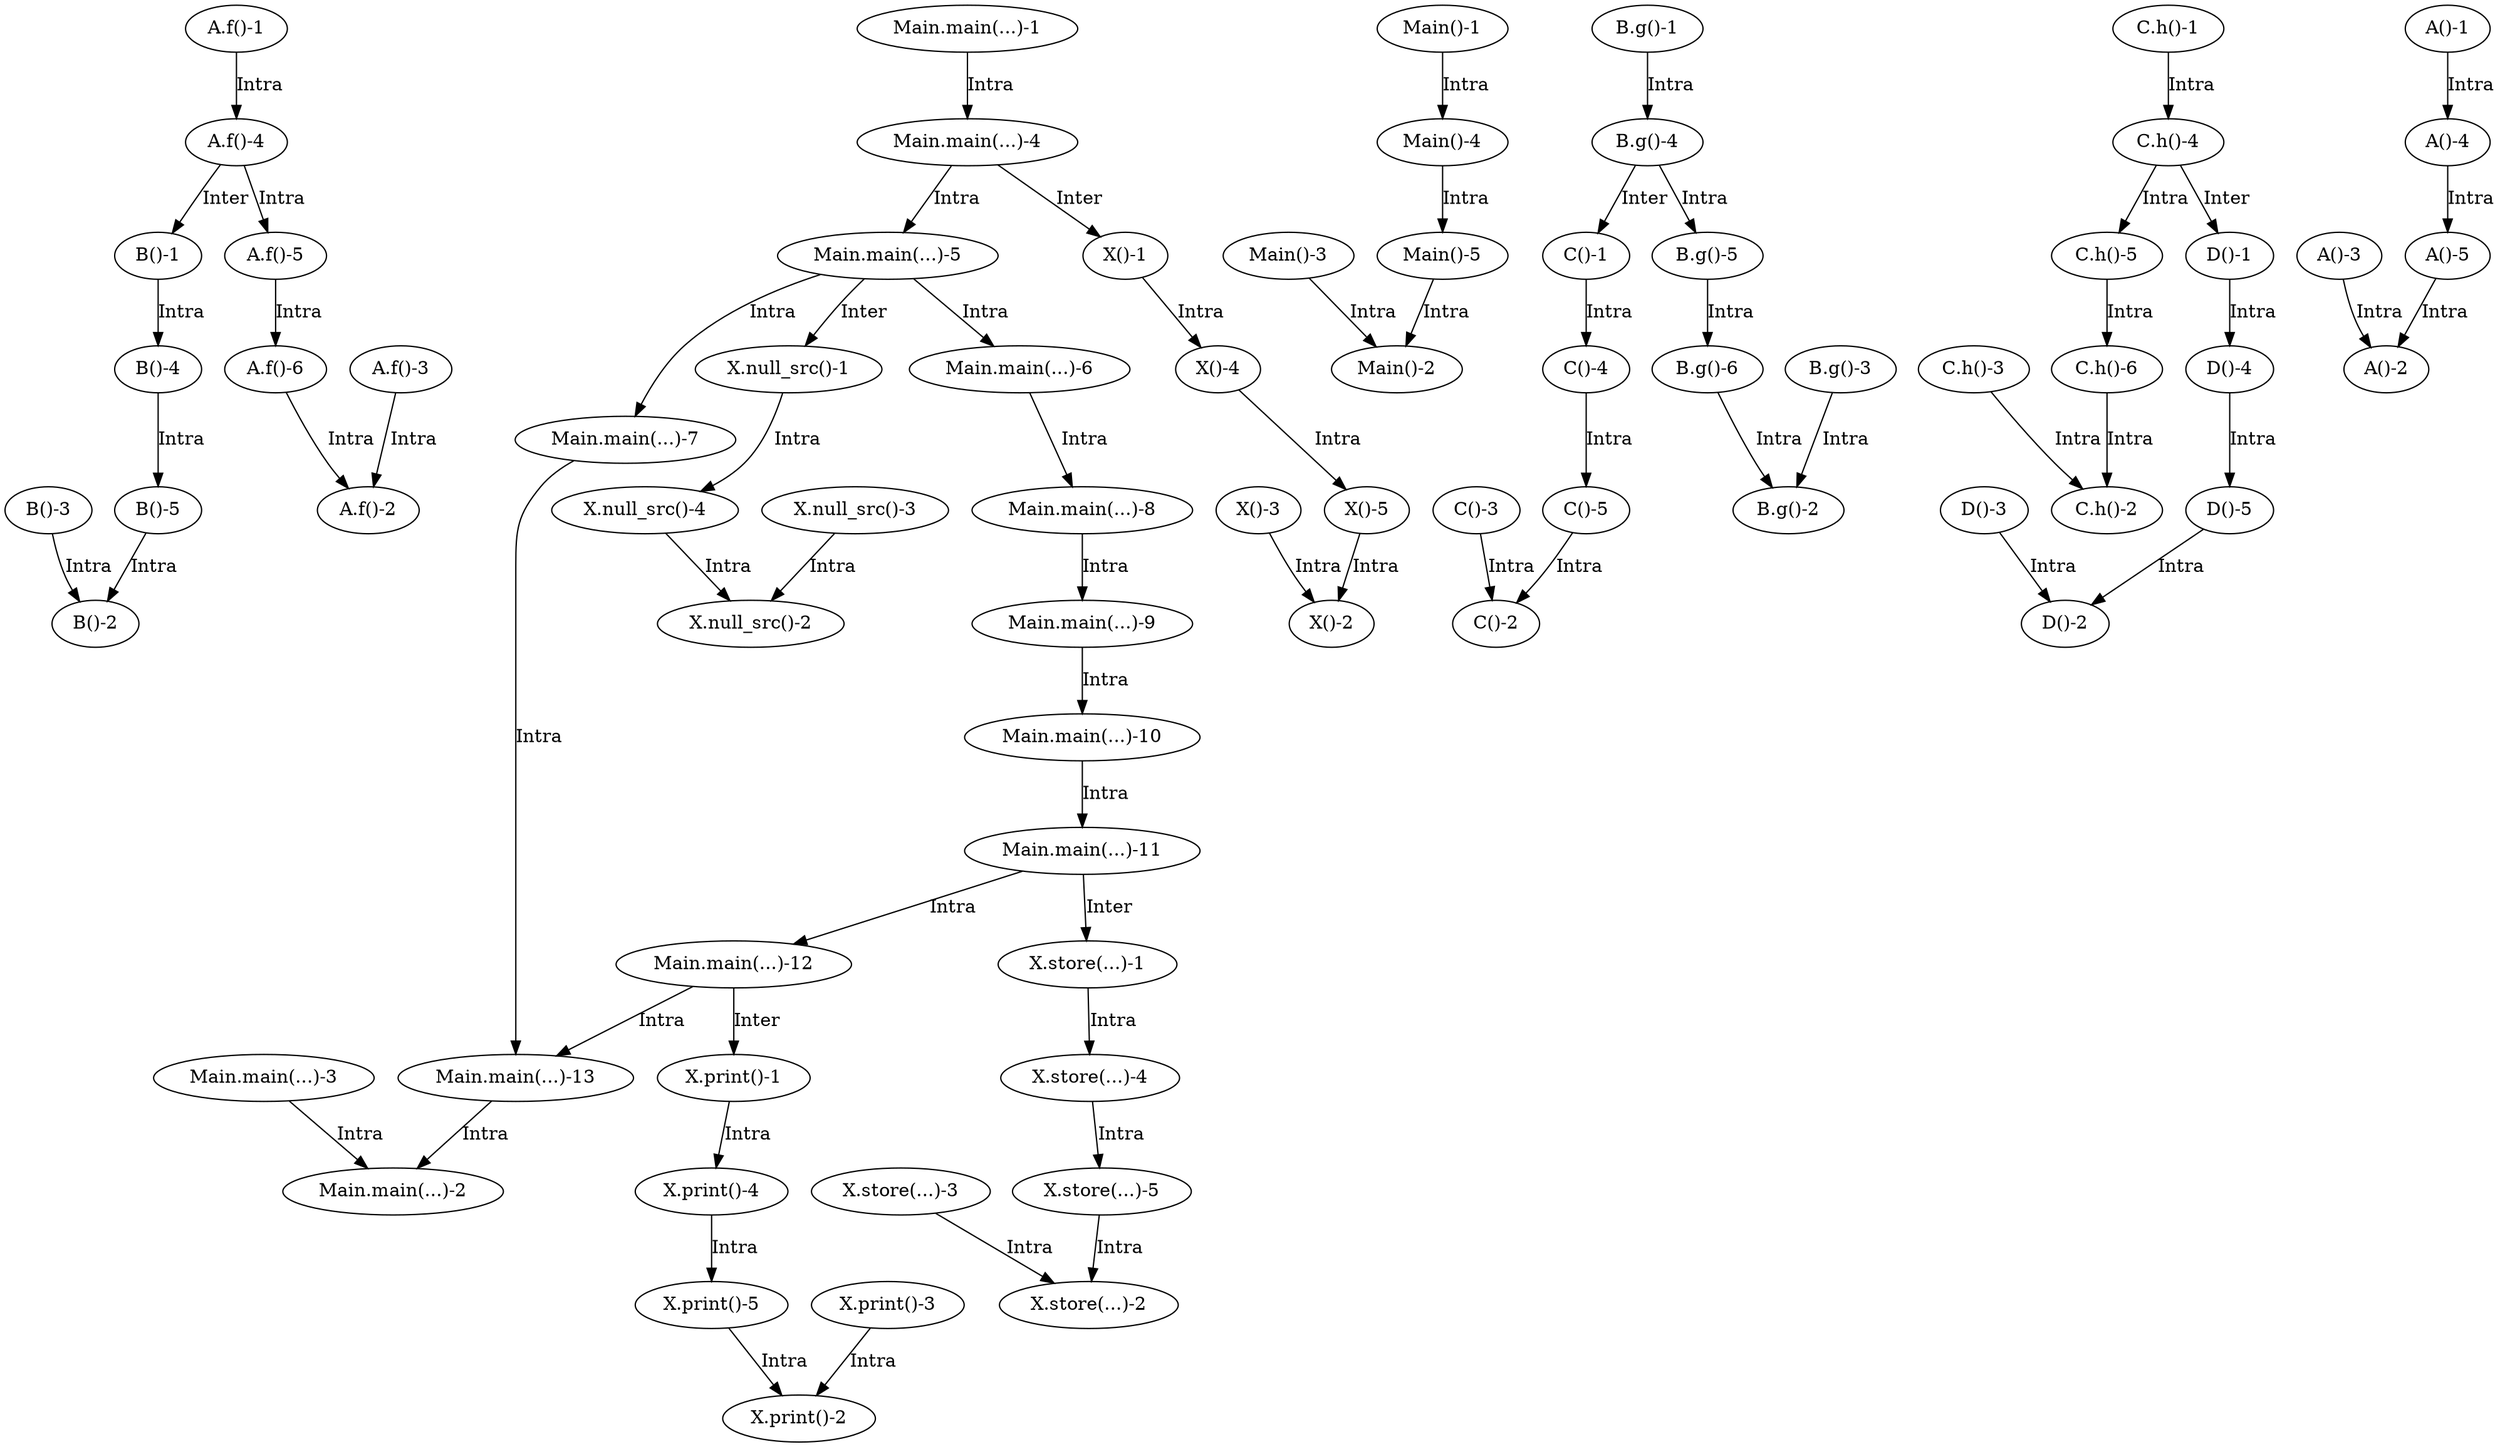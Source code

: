 digraph G {
  "A.f()-4";
  "Main.main(...)-4";
  "Main.main(...)-3";
  "Main()-3";
  "C()-3";
  "D()-4";
  "X.store(...)-2";
  "A.f()-3";
  "C()-5";
  "X.print()-5";
  "A.f()-6";
  "X.print()-1";
  "C()-1";
  "A()-5";
  "X()-4";
  "X()-3";
  "A()-4";
  "Main.main(...)-8";
  "B()-2";
  "B()-1";
  "Main.main(...)-1";
  "Main()-1";
  "X.store(...)-3";
  "Main.main(...)-12";
  "Main.main(...)-2";
  "C.h()-1";
  "Main.main(...)-9";
  "D()-2";
  "X.null_src()-3";
  "C()-2";
  "A()-1";
  "Main.main(...)-11";
  "C.h()-4";
  "B()-5";
  "Main.main(...)-5";
  "B()-4";
  "X.print()-2";
  "B.g()-6";
  "A.f()-2";
  "Main.main(...)-10";
  "Main.main(...)-7";
  "A.f()-1";
  "D()-5";
  "B()-3";
  "X()-5";
  "C.h()-2";
  "X()-2";
  "Main()-5";
  "A.f()-5";
  "B.g()-2";
  "B.g()-4";
  "Main()-2";
  "C.h()-5";
  "C()-4";
  "X.store(...)-4";
  "C.h()-3";
  "Main()-4";
  "D()-1";
  "D()-3";
  "X.store(...)-1";
  "Main.main(...)-13";
  "Main.main(...)-6";
  "A()-3";
  "X.null_src()-2";
  "X.print()-4";
  "X.null_src()-4";
  "X()-1";
  "X.print()-3";
  "X.null_src()-1";
  "C.h()-6";
  "B.g()-3";
  "B.g()-5";
  "A()-2";
  "B.g()-1";
  "X.store(...)-5";
  
  
  "A.f()-4" -> "B()-1" [label="Inter", ];
  "A.f()-4" -> "A.f()-5" [label="Intra", ];
  "Main.main(...)-4" -> "X()-1" [label="Inter", ];
  "Main.main(...)-4" -> "Main.main(...)-5" [label="Intra", ];
  "Main.main(...)-3" -> "Main.main(...)-2" [label="Intra", ];
  "Main()-3" -> "Main()-2" [label="Intra", ];
  "C()-3" -> "C()-2" [label="Intra", ];
  "D()-4" -> "D()-5" [label="Intra", ];
  "A.f()-3" -> "A.f()-2" [label="Intra", ];
  "C()-5" -> "C()-2" [label="Intra", ];
  "X.print()-5" -> "X.print()-2" [label="Intra", ];
  "A.f()-6" -> "A.f()-2" [label="Intra", ];
  "X.print()-1" -> "X.print()-4" [label="Intra", ];
  "C()-1" -> "C()-4" [label="Intra", ];
  "A()-5" -> "A()-2" [label="Intra", ];
  "X()-4" -> "X()-5" [label="Intra", ];
  "X()-3" -> "X()-2" [label="Intra", ];
  "A()-4" -> "A()-5" [label="Intra", ];
  "Main.main(...)-8" -> "Main.main(...)-9" [label="Intra", ];
  "B()-1" -> "B()-4" [label="Intra", ];
  "Main.main(...)-1" -> "Main.main(...)-4" [label="Intra", ];
  "Main()-1" -> "Main()-4" [label="Intra", ];
  "X.store(...)-3" -> "X.store(...)-2" [label="Intra", ];
  "Main.main(...)-12" -> "Main.main(...)-13" [label="Intra", ];
  "Main.main(...)-12" -> "X.print()-1" [label="Inter", ];
  "C.h()-1" -> "C.h()-4" [label="Intra", ];
  "Main.main(...)-9" -> "Main.main(...)-10" [label="Intra", ];
  "X.null_src()-3" -> "X.null_src()-2" [label="Intra", ];
  "A()-1" -> "A()-4" [label="Intra", ];
  "Main.main(...)-11" -> "Main.main(...)-12" [label="Intra", ];
  "Main.main(...)-11" -> "X.store(...)-1" [label="Inter", ];
  "C.h()-4" -> "D()-1" [label="Inter", ];
  "C.h()-4" -> "C.h()-5" [label="Intra", ];
  "B()-5" -> "B()-2" [label="Intra", ];
  "Main.main(...)-5" -> "Main.main(...)-6" [label="Intra", ];
  "Main.main(...)-5" -> "Main.main(...)-7" [label="Intra", ];
  "Main.main(...)-5" -> "X.null_src()-1" [label="Inter", ];
  "B()-4" -> "B()-5" [label="Intra", ];
  "B.g()-6" -> "B.g()-2" [label="Intra", ];
  "Main.main(...)-10" -> "Main.main(...)-11" [label="Intra", ];
  "Main.main(...)-7" -> "Main.main(...)-13" [label="Intra", ];
  "A.f()-1" -> "A.f()-4" [label="Intra", ];
  "D()-5" -> "D()-2" [label="Intra", ];
  "B()-3" -> "B()-2" [label="Intra", ];
  "X()-5" -> "X()-2" [label="Intra", ];
  "Main()-5" -> "Main()-2" [label="Intra", ];
  "A.f()-5" -> "A.f()-6" [label="Intra", ];
  "B.g()-4" -> "C()-1" [label="Inter", ];
  "B.g()-4" -> "B.g()-5" [label="Intra", ];
  "C.h()-5" -> "C.h()-6" [label="Intra", ];
  "C()-4" -> "C()-5" [label="Intra", ];
  "X.store(...)-4" -> "X.store(...)-5" [label="Intra", ];
  "C.h()-3" -> "C.h()-2" [label="Intra", ];
  "Main()-4" -> "Main()-5" [label="Intra", ];
  "D()-1" -> "D()-4" [label="Intra", ];
  "D()-3" -> "D()-2" [label="Intra", ];
  "X.store(...)-1" -> "X.store(...)-4" [label="Intra", ];
  "Main.main(...)-13" -> "Main.main(...)-2" [label="Intra", ];
  "Main.main(...)-6" -> "Main.main(...)-8" [label="Intra", ];
  "A()-3" -> "A()-2" [label="Intra", ];
  "X.print()-4" -> "X.print()-5" [label="Intra", ];
  "X.null_src()-4" -> "X.null_src()-2" [label="Intra", ];
  "X()-1" -> "X()-4" [label="Intra", ];
  "X.print()-3" -> "X.print()-2" [label="Intra", ];
  "X.null_src()-1" -> "X.null_src()-4" [label="Intra", ];
  "C.h()-6" -> "C.h()-2" [label="Intra", ];
  "B.g()-3" -> "B.g()-2" [label="Intra", ];
  "B.g()-5" -> "B.g()-6" [label="Intra", ];
  "B.g()-1" -> "B.g()-4" [label="Intra", ];
  "X.store(...)-5" -> "X.store(...)-2" [label="Intra", ];
  
  }